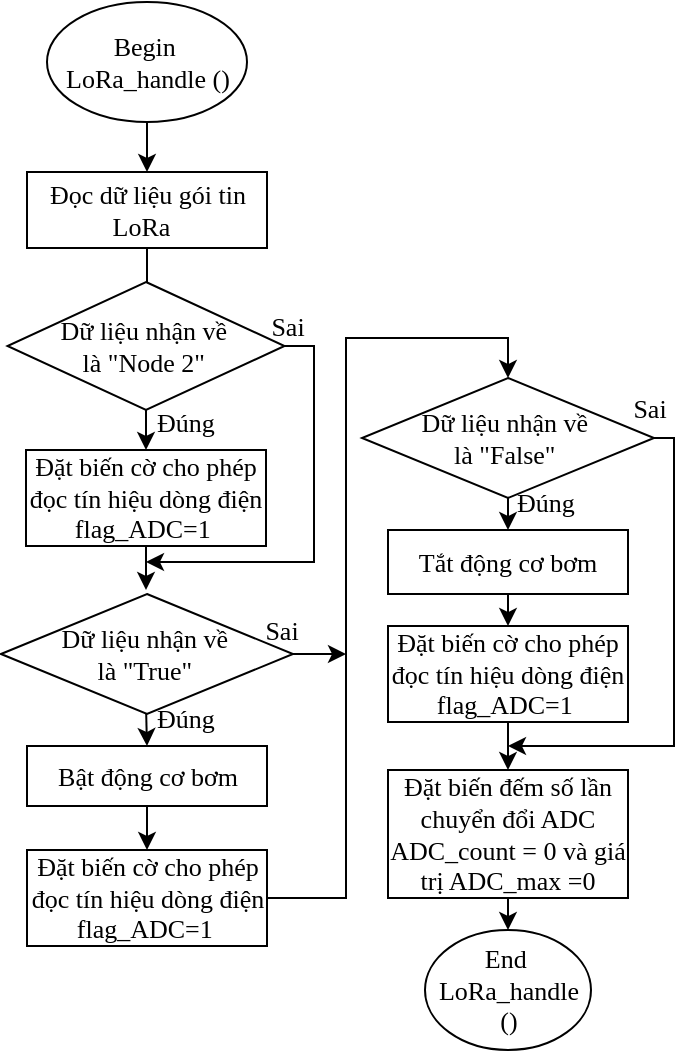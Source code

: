 <mxfile version="13.6.2" type="device"><diagram id="yO6-VclRjWkbwLTROhlA" name="Page-1"><mxGraphModel dx="1264" dy="632" grid="1" gridSize="4" guides="1" tooltips="1" connect="1" arrows="1" fold="1" page="1" pageScale="1" pageWidth="850" pageHeight="1100" math="0" shadow="0"><root><mxCell id="0"/><mxCell id="1" parent="0"/><mxCell id="bXdOzvW7yT32apBdlFT6-3" style="edgeStyle=orthogonalEdgeStyle;rounded=0;orthogonalLoop=1;jettySize=auto;html=1;exitX=0.5;exitY=1;exitDx=0;exitDy=0;entryX=0.5;entryY=0;entryDx=0;entryDy=0;fontFamily=Times New Roman;fontSize=13;" parent="1" source="bXdOzvW7yT32apBdlFT6-1" target="bXdOzvW7yT32apBdlFT6-2" edge="1"><mxGeometry relative="1" as="geometry"/></mxCell><mxCell id="bXdOzvW7yT32apBdlFT6-1" value="Begin&amp;nbsp;&lt;br style=&quot;font-size: 13px;&quot;&gt;LoRa_handle ()" style="ellipse;whiteSpace=wrap;html=1;fontFamily=Times New Roman;fontSize=13;" parent="1" vertex="1"><mxGeometry x="210.5" y="196" width="100" height="60" as="geometry"/></mxCell><mxCell id="bXdOzvW7yT32apBdlFT6-5" style="edgeStyle=orthogonalEdgeStyle;rounded=0;orthogonalLoop=1;jettySize=auto;html=1;exitX=0.5;exitY=1;exitDx=0;exitDy=0;fontFamily=Times New Roman;fontSize=13;" parent="1" source="bXdOzvW7yT32apBdlFT6-2" target="bXdOzvW7yT32apBdlFT6-4" edge="1"><mxGeometry relative="1" as="geometry"/></mxCell><mxCell id="bXdOzvW7yT32apBdlFT6-2" value="Đọc dữ liệu gói tin LoRa&amp;nbsp;&amp;nbsp;" style="rounded=0;whiteSpace=wrap;html=1;fontFamily=Times New Roman;fontSize=13;" parent="1" vertex="1"><mxGeometry x="200.5" y="281" width="120" height="38" as="geometry"/></mxCell><mxCell id="bXdOzvW7yT32apBdlFT6-7" style="edgeStyle=orthogonalEdgeStyle;rounded=0;orthogonalLoop=1;jettySize=auto;html=1;exitX=0.5;exitY=1;exitDx=0;exitDy=0;entryX=0.5;entryY=0;entryDx=0;entryDy=0;fontFamily=Times New Roman;fontSize=13;" parent="1" source="bXdOzvW7yT32apBdlFT6-4" target="bXdOzvW7yT32apBdlFT6-6" edge="1"><mxGeometry relative="1" as="geometry"/></mxCell><mxCell id="bXdOzvW7yT32apBdlFT6-44" style="edgeStyle=orthogonalEdgeStyle;rounded=0;orthogonalLoop=1;jettySize=auto;html=1;exitX=1;exitY=0.5;exitDx=0;exitDy=0;fontFamily=Times New Roman;fontSize=13;" parent="1" source="bXdOzvW7yT32apBdlFT6-4" edge="1"><mxGeometry relative="1" as="geometry"><mxPoint x="260" y="476" as="targetPoint"/><Array as="points"><mxPoint x="344" y="368"/><mxPoint x="344" y="476"/></Array></mxGeometry></mxCell><mxCell id="bXdOzvW7yT32apBdlFT6-4" value="Dữ liệu nhận về&amp;nbsp;&lt;br&gt;là &quot;Node 2&quot;&amp;nbsp;" style="rhombus;whiteSpace=wrap;html=1;fontFamily=Times New Roman;fontSize=13;" parent="1" vertex="1"><mxGeometry x="190.75" y="336" width="138.5" height="64" as="geometry"/></mxCell><mxCell id="bXdOzvW7yT32apBdlFT6-33" style="edgeStyle=orthogonalEdgeStyle;rounded=0;orthogonalLoop=1;jettySize=auto;html=1;exitX=0.5;exitY=1;exitDx=0;exitDy=0;entryX=0.5;entryY=0;entryDx=0;entryDy=0;fontFamily=Times New Roman;fontSize=13;" parent="1" source="bXdOzvW7yT32apBdlFT6-6" edge="1"><mxGeometry relative="1" as="geometry"><mxPoint x="260" y="490" as="targetPoint"/></mxGeometry></mxCell><mxCell id="bXdOzvW7yT32apBdlFT6-6" value="Đặt biến cờ cho phép&lt;br&gt;đọc tín hiệu dòng điện flag_ADC=1&amp;nbsp;" style="rounded=0;whiteSpace=wrap;html=1;fontFamily=Times New Roman;fontSize=13;" parent="1" vertex="1"><mxGeometry x="200" y="420" width="120" height="48" as="geometry"/></mxCell><mxCell id="bXdOzvW7yT32apBdlFT6-11" style="edgeStyle=orthogonalEdgeStyle;rounded=0;orthogonalLoop=1;jettySize=auto;html=1;exitX=0.5;exitY=1;exitDx=0;exitDy=0;entryX=0.5;entryY=0;entryDx=0;entryDy=0;fontFamily=Times New Roman;fontSize=13;" parent="1" target="bXdOzvW7yT32apBdlFT6-10" edge="1"><mxGeometry relative="1" as="geometry"><mxPoint x="260" y="548" as="sourcePoint"/></mxGeometry></mxCell><mxCell id="bXdOzvW7yT32apBdlFT6-35" style="edgeStyle=orthogonalEdgeStyle;rounded=0;orthogonalLoop=1;jettySize=auto;html=1;exitX=0.5;exitY=1;exitDx=0;exitDy=0;entryX=0.5;entryY=0;entryDx=0;entryDy=0;fontFamily=Times New Roman;fontSize=13;" parent="1" source="bXdOzvW7yT32apBdlFT6-10" edge="1"><mxGeometry relative="1" as="geometry"><mxPoint x="260.5" y="620" as="targetPoint"/></mxGeometry></mxCell><mxCell id="bXdOzvW7yT32apBdlFT6-10" value="Bật động cơ bơm" style="rounded=0;whiteSpace=wrap;html=1;fontFamily=Times New Roman;fontSize=13;" parent="1" vertex="1"><mxGeometry x="200.5" y="568" width="120" height="30" as="geometry"/></mxCell><mxCell id="bXdOzvW7yT32apBdlFT6-45" style="edgeStyle=orthogonalEdgeStyle;rounded=0;orthogonalLoop=1;jettySize=auto;html=1;exitX=1;exitY=0.5;exitDx=0;exitDy=0;entryX=0.5;entryY=0;entryDx=0;entryDy=0;fontFamily=Times New Roman;fontSize=13;" parent="1" source="dx4Kzkg4kAdRy1KKzJ_P-3" target="bXdOzvW7yT32apBdlFT6-16" edge="1"><mxGeometry relative="1" as="geometry"><Array as="points"><mxPoint x="360" y="644"/><mxPoint x="360" y="364"/><mxPoint x="441" y="364"/></Array><mxPoint x="368" y="400" as="targetPoint"/><mxPoint x="320.5" y="635" as="sourcePoint"/></mxGeometry></mxCell><mxCell id="bXdOzvW7yT32apBdlFT6-15" style="edgeStyle=orthogonalEdgeStyle;rounded=0;orthogonalLoop=1;jettySize=auto;html=1;exitX=0.5;exitY=1;exitDx=0;exitDy=0;entryX=0.5;entryY=0;entryDx=0;entryDy=0;fontFamily=Times New Roman;fontSize=13;" parent="1" source="bXdOzvW7yT32apBdlFT6-16" target="bXdOzvW7yT32apBdlFT6-18" edge="1"><mxGeometry relative="1" as="geometry"/></mxCell><mxCell id="bXdOzvW7yT32apBdlFT6-16" value="Dữ liệu nhận về&amp;nbsp;&lt;br&gt;là &quot;False&quot;&amp;nbsp;" style="rhombus;whiteSpace=wrap;html=1;fontFamily=Times New Roman;fontSize=13;" parent="1" vertex="1"><mxGeometry x="368" y="384" width="146" height="60" as="geometry"/></mxCell><mxCell id="bXdOzvW7yT32apBdlFT6-17" style="edgeStyle=orthogonalEdgeStyle;rounded=0;orthogonalLoop=1;jettySize=auto;html=1;exitX=0.5;exitY=1;exitDx=0;exitDy=0;entryX=0.5;entryY=0;entryDx=0;entryDy=0;fontFamily=Times New Roman;fontSize=13;" parent="1" source="bXdOzvW7yT32apBdlFT6-18" edge="1"><mxGeometry relative="1" as="geometry"><mxPoint x="441" y="508" as="targetPoint"/></mxGeometry></mxCell><mxCell id="bXdOzvW7yT32apBdlFT6-18" value="Tắt động cơ bơm" style="rounded=0;whiteSpace=wrap;html=1;fontFamily=Times New Roman;fontSize=13;" parent="1" vertex="1"><mxGeometry x="381" y="460" width="120" height="32" as="geometry"/></mxCell><mxCell id="bXdOzvW7yT32apBdlFT6-40" style="edgeStyle=orthogonalEdgeStyle;rounded=0;orthogonalLoop=1;jettySize=auto;html=1;entryX=0.5;entryY=0;entryDx=0;entryDy=0;fontFamily=Times New Roman;fontSize=13;exitX=0.5;exitY=1;exitDx=0;exitDy=0;" parent="1" source="dx4Kzkg4kAdRy1KKzJ_P-1" target="bXdOzvW7yT32apBdlFT6-32" edge="1"><mxGeometry relative="1" as="geometry"><mxPoint x="441" y="568" as="sourcePoint"/></mxGeometry></mxCell><mxCell id="bXdOzvW7yT32apBdlFT6-24" value="End&amp;nbsp;&lt;br style=&quot;font-size: 13px;&quot;&gt;LoRa_handle ()" style="ellipse;whiteSpace=wrap;html=1;fontFamily=Times New Roman;fontSize=13;" parent="1" vertex="1"><mxGeometry x="399.5" y="660" width="83" height="60" as="geometry"/></mxCell><mxCell id="bXdOzvW7yT32apBdlFT6-27" value="Đúng" style="text;html=1;strokeColor=none;fillColor=none;align=center;verticalAlign=middle;whiteSpace=wrap;rounded=0;fontFamily=Times New Roman;fontSize=13;" parent="1" vertex="1"><mxGeometry x="260" y="396" width="40" height="20" as="geometry"/></mxCell><mxCell id="bXdOzvW7yT32apBdlFT6-29" value="Đúng" style="text;html=1;strokeColor=none;fillColor=none;align=center;verticalAlign=middle;whiteSpace=wrap;rounded=0;fontFamily=Times New Roman;fontSize=13;" parent="1" vertex="1"><mxGeometry x="260" y="544" width="40" height="20" as="geometry"/></mxCell><mxCell id="bXdOzvW7yT32apBdlFT6-47" style="edgeStyle=orthogonalEdgeStyle;rounded=0;orthogonalLoop=1;jettySize=auto;html=1;fontFamily=Times New Roman;fontSize=13;exitX=1;exitY=0.5;exitDx=0;exitDy=0;" parent="1" source="bXdOzvW7yT32apBdlFT6-16" edge="1"><mxGeometry relative="1" as="geometry"><mxPoint x="441" y="568" as="targetPoint"/><Array as="points"><mxPoint x="524" y="414"/><mxPoint x="524" y="568"/></Array><mxPoint x="508" y="416" as="sourcePoint"/></mxGeometry></mxCell><mxCell id="bXdOzvW7yT32apBdlFT6-30" value="Sai" style="text;html=1;strokeColor=none;fillColor=none;align=center;verticalAlign=middle;whiteSpace=wrap;rounded=0;fontFamily=Times New Roman;fontSize=13;" parent="1" vertex="1"><mxGeometry x="492" y="389" width="40" height="20" as="geometry"/></mxCell><mxCell id="bXdOzvW7yT32apBdlFT6-31" value="Đúng" style="text;html=1;strokeColor=none;fillColor=none;align=center;verticalAlign=middle;whiteSpace=wrap;rounded=0;fontFamily=Times New Roman;fontSize=13;" parent="1" vertex="1"><mxGeometry x="440" y="436" width="40" height="20" as="geometry"/></mxCell><mxCell id="dx4Kzkg4kAdRy1KKzJ_P-2" style="edgeStyle=orthogonalEdgeStyle;rounded=0;orthogonalLoop=1;jettySize=auto;html=1;exitX=0.5;exitY=1;exitDx=0;exitDy=0;entryX=0.5;entryY=0;entryDx=0;entryDy=0;" parent="1" source="bXdOzvW7yT32apBdlFT6-32" target="bXdOzvW7yT32apBdlFT6-24" edge="1"><mxGeometry relative="1" as="geometry"/></mxCell><mxCell id="bXdOzvW7yT32apBdlFT6-32" value="Đặt biến đếm số lần chuyển đổi ADC ADC_count = 0 và giá trị ADC_max =0" style="rounded=0;whiteSpace=wrap;html=1;fontFamily=Times New Roman;fontSize=13;" parent="1" vertex="1"><mxGeometry x="381" y="580" width="120" height="64" as="geometry"/></mxCell><mxCell id="bXdOzvW7yT32apBdlFT6-49" value="Sai" style="text;html=1;strokeColor=none;fillColor=none;align=center;verticalAlign=middle;whiteSpace=wrap;rounded=0;fontFamily=Times New Roman;fontSize=13;" parent="1" vertex="1"><mxGeometry x="310.5" y="348" width="40" height="20" as="geometry"/></mxCell><mxCell id="bXdOzvW7yT32apBdlFT6-50" value="Sai" style="text;html=1;strokeColor=none;fillColor=none;align=center;verticalAlign=middle;whiteSpace=wrap;rounded=0;fontFamily=Times New Roman;fontSize=13;" parent="1" vertex="1"><mxGeometry x="308" y="500" width="40" height="20" as="geometry"/></mxCell><mxCell id="dx4Kzkg4kAdRy1KKzJ_P-1" value="Đặt biến cờ cho phép&lt;br&gt;đọc tín hiệu dòng điện flag_ADC=1&amp;nbsp;" style="rounded=0;whiteSpace=wrap;html=1;fontFamily=Times New Roman;fontSize=13;" parent="1" vertex="1"><mxGeometry x="381" y="508" width="120" height="48" as="geometry"/></mxCell><mxCell id="dx4Kzkg4kAdRy1KKzJ_P-3" value="Đặt biến cờ cho phép&lt;br&gt;đọc tín hiệu dòng điện flag_ADC=1&amp;nbsp;" style="rounded=0;whiteSpace=wrap;html=1;fontFamily=Times New Roman;fontSize=13;" parent="1" vertex="1"><mxGeometry x="200.5" y="620" width="120" height="48" as="geometry"/></mxCell><mxCell id="hLvP6hjATC-qXd94GXkq-2" style="edgeStyle=orthogonalEdgeStyle;rounded=0;orthogonalLoop=1;jettySize=auto;html=1;exitX=1;exitY=0.5;exitDx=0;exitDy=0;" parent="1" source="hLvP6hjATC-qXd94GXkq-1" edge="1"><mxGeometry relative="1" as="geometry"><mxPoint x="360" y="522.056" as="targetPoint"/></mxGeometry></mxCell><mxCell id="hLvP6hjATC-qXd94GXkq-1" value="Dữ liệu nhận về&amp;nbsp;&lt;br&gt;là &quot;True&quot;&amp;nbsp;" style="rhombus;whiteSpace=wrap;html=1;fontFamily=Times New Roman;fontSize=13;" parent="1" vertex="1"><mxGeometry x="187.5" y="492" width="146" height="60" as="geometry"/></mxCell></root></mxGraphModel></diagram></mxfile>